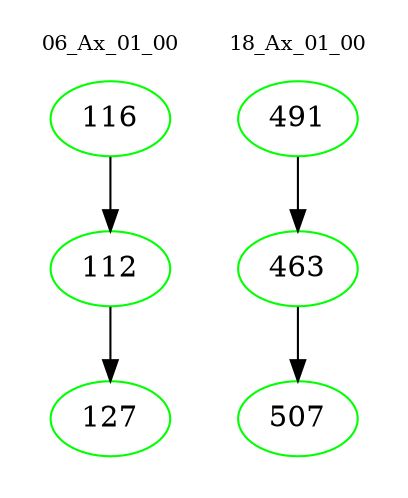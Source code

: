 digraph{
subgraph cluster_0 {
color = white
label = "06_Ax_01_00";
fontsize=10;
T0_116 [label="116", color="green"]
T0_116 -> T0_112 [color="black"]
T0_112 [label="112", color="green"]
T0_112 -> T0_127 [color="black"]
T0_127 [label="127", color="green"]
}
subgraph cluster_1 {
color = white
label = "18_Ax_01_00";
fontsize=10;
T1_491 [label="491", color="green"]
T1_491 -> T1_463 [color="black"]
T1_463 [label="463", color="green"]
T1_463 -> T1_507 [color="black"]
T1_507 [label="507", color="green"]
}
}
